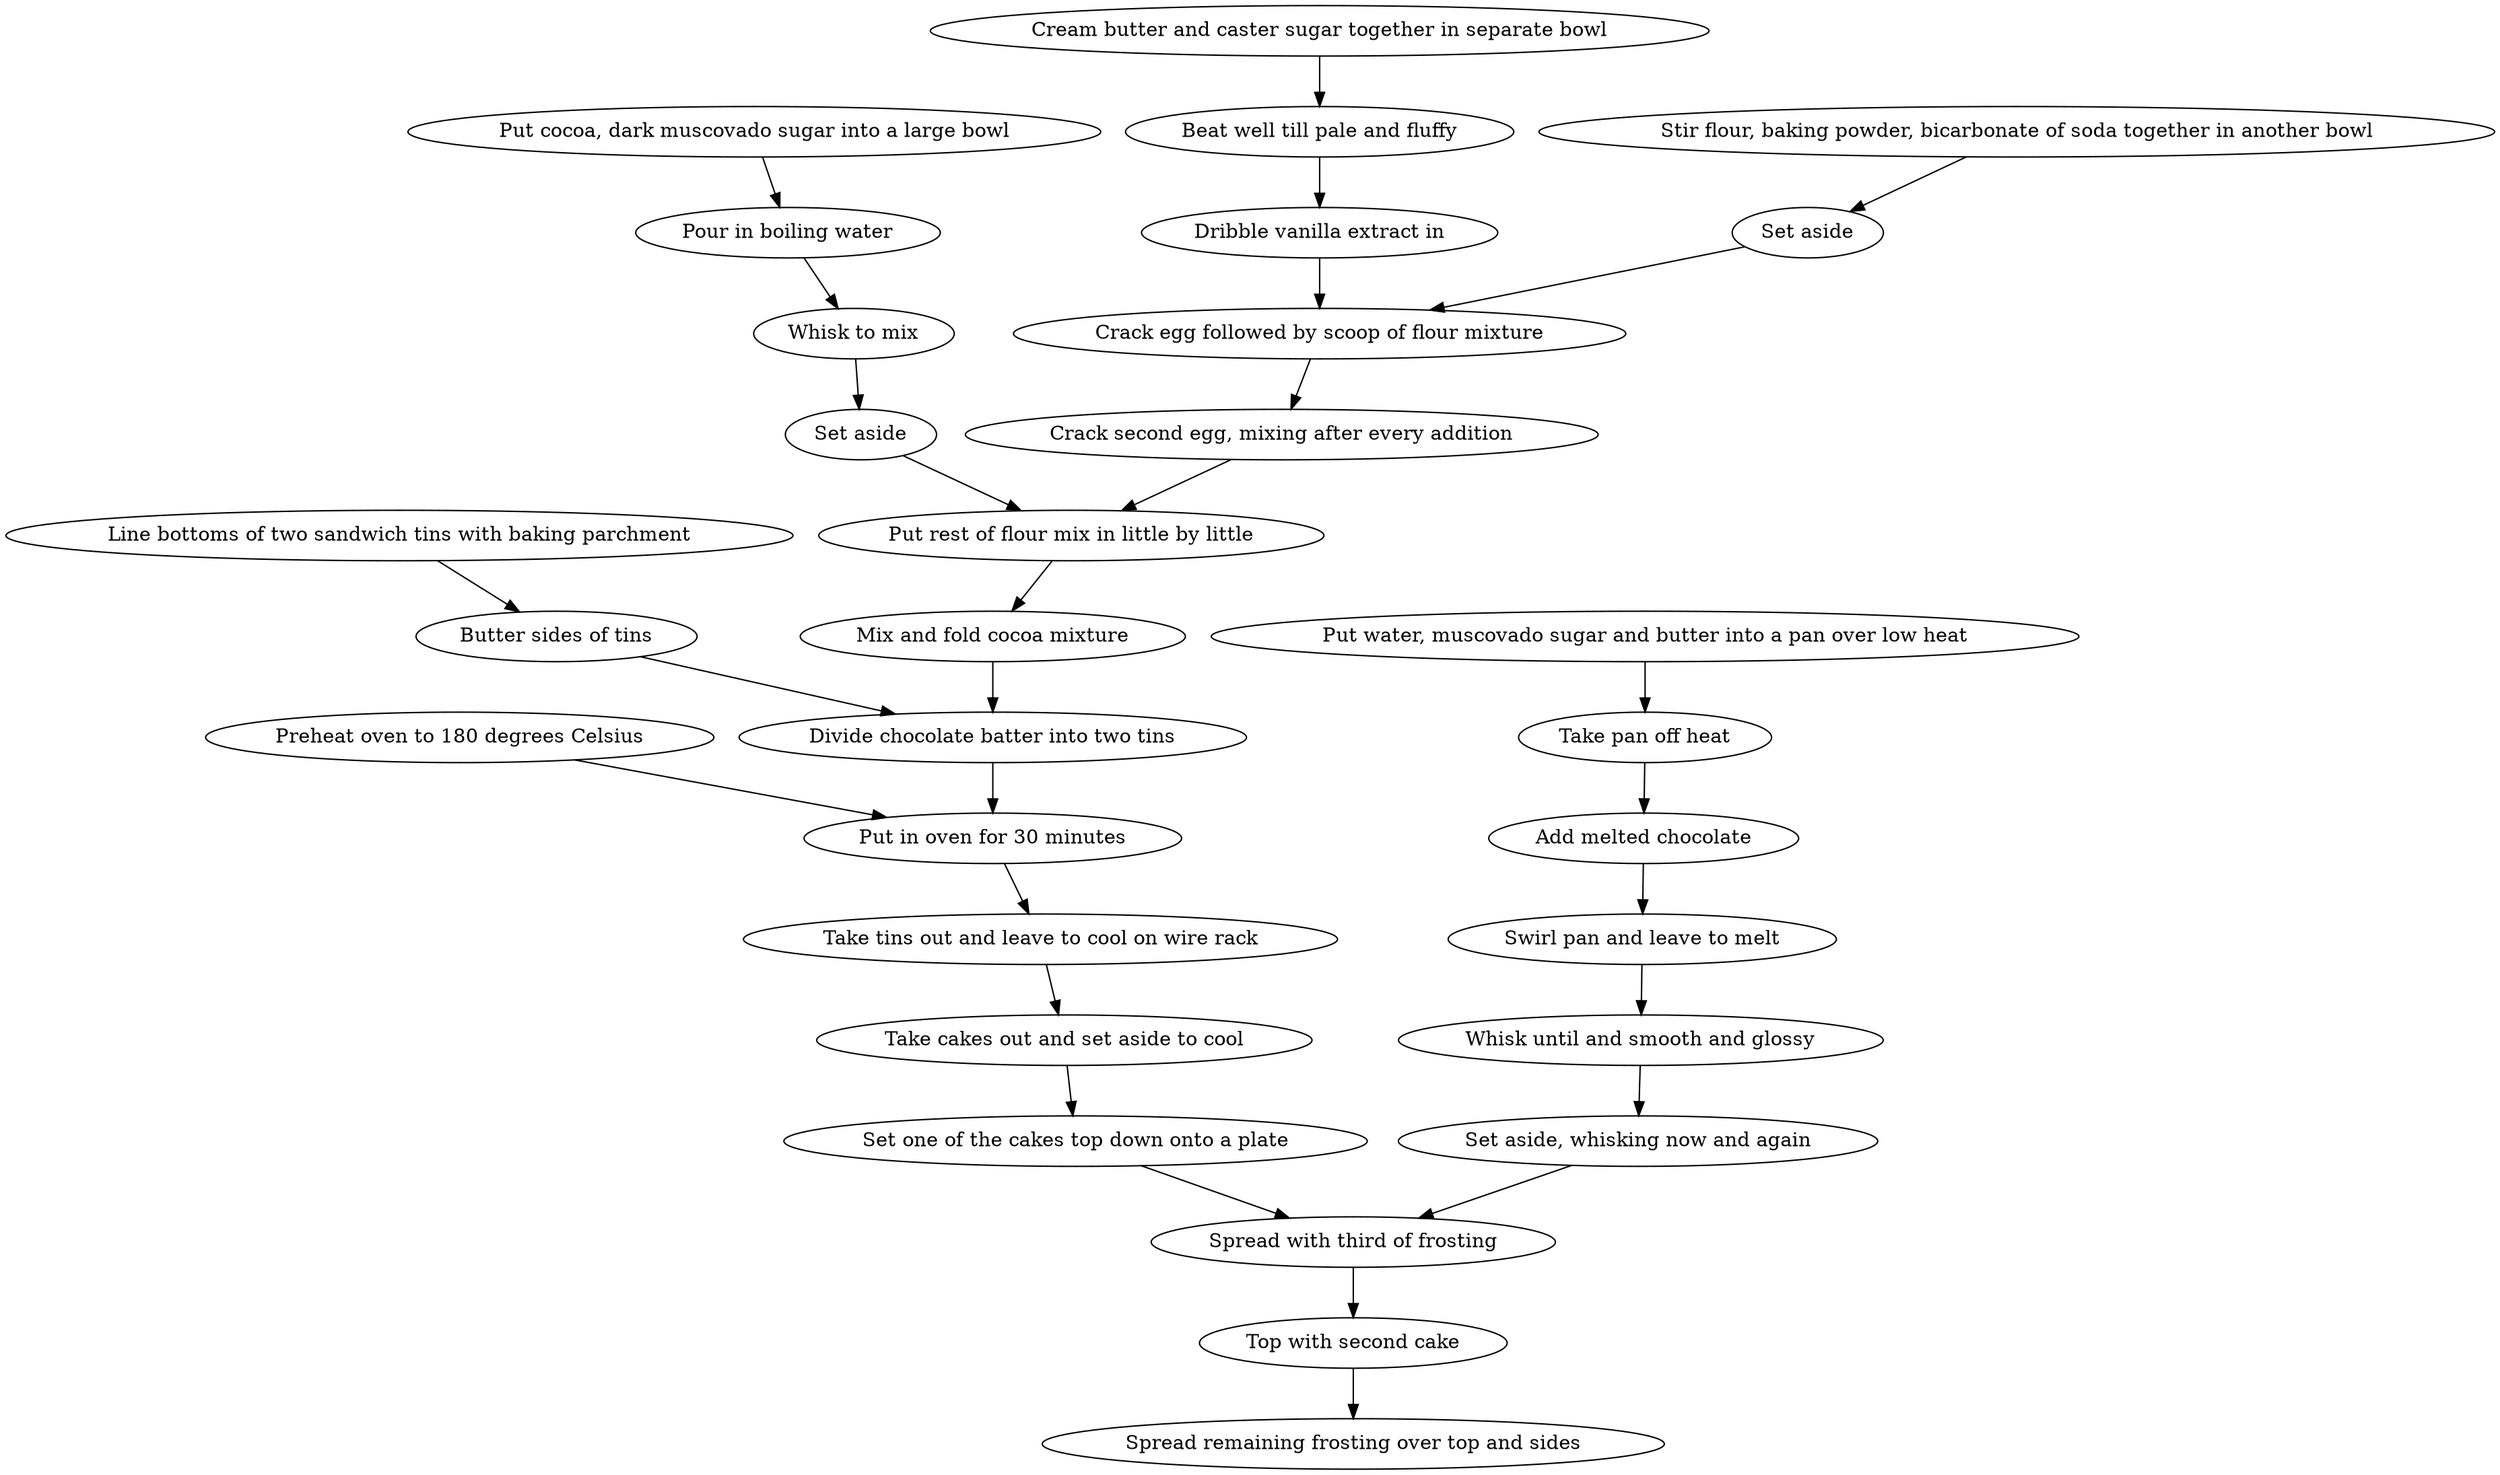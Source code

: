 digraph {
    0 [label="Preheat oven to 180 degrees Celsius"];
    1 [label="Line bottoms of two sandwich tins with baking parchment"];
    2 [label="Butter sides of tins"];
    3 [label="Put cocoa, dark muscovado sugar into a large bowl"];
    4 [label="Pour in boiling water"];
    5 [label="Cream butter and caster sugar together in separate bowl"];
    6 [label="Stir flour, baking powder, bicarbonate of soda together in another bowl"];
    7 [label="Set aside"];
    8 [label="Whisk to mix"];
    9 [label="Set aside"];
    10 [label="Beat well till pale and fluffy"];
    11 [label="Dribble vanilla extract in"];
    12 [label="Crack egg followed by scoop of flour mixture"];
    13 [label="Crack second egg, mixing after every addition"];
    14 [label="Put rest of flour mix in little by little"];
    15 [label="Mix and fold cocoa mixture"];
    16 [label="Put water, muscovado sugar and butter into a pan over low heat"];
    17 [label="Take pan off heat"];
    18 [label="Add melted chocolate"];
    19 [label="Divide chocolate batter into two tins"];
    20 [label="Put in oven for 30 minutes"];
    21 [label="Take tins out and leave to cool on wire rack"];
    22 [label="Swirl pan and leave to melt"];
    23 [label="Whisk until and smooth and glossy"];
    24 [label="Set aside, whisking now and again"];
    25 [label="Take cakes out and set aside to cool"];
    26 [label="Set one of the cakes top down onto a plate"];
    27 [label="Spread with third of frosting"];
    28 [label="Top with second cake"];
    29 [label="Spread remaining frosting over top and sides"];
    0 -> 20;
    1 -> 2;
    2 -> 19;
    3 -> 4;
    4 -> 8;
    5 -> 10;
    6 -> 7;
    7 -> 12;
    8 -> 9;
    9 -> 14;
    10 -> 11;
    11 -> 12;
    12 -> 13;
    13 -> 14;
    14 -> 15;
    15 -> 19;
    16 -> 17;
    17 -> 18;
    18 -> 22;
    19 -> 20;
    20 -> 21;
    21 -> 25;
    22 -> 23;
    23 -> 24;
    24 -> 27;
    25 -> 26;
    26 -> 27;
    27 -> 28;
    28 -> 29;
}